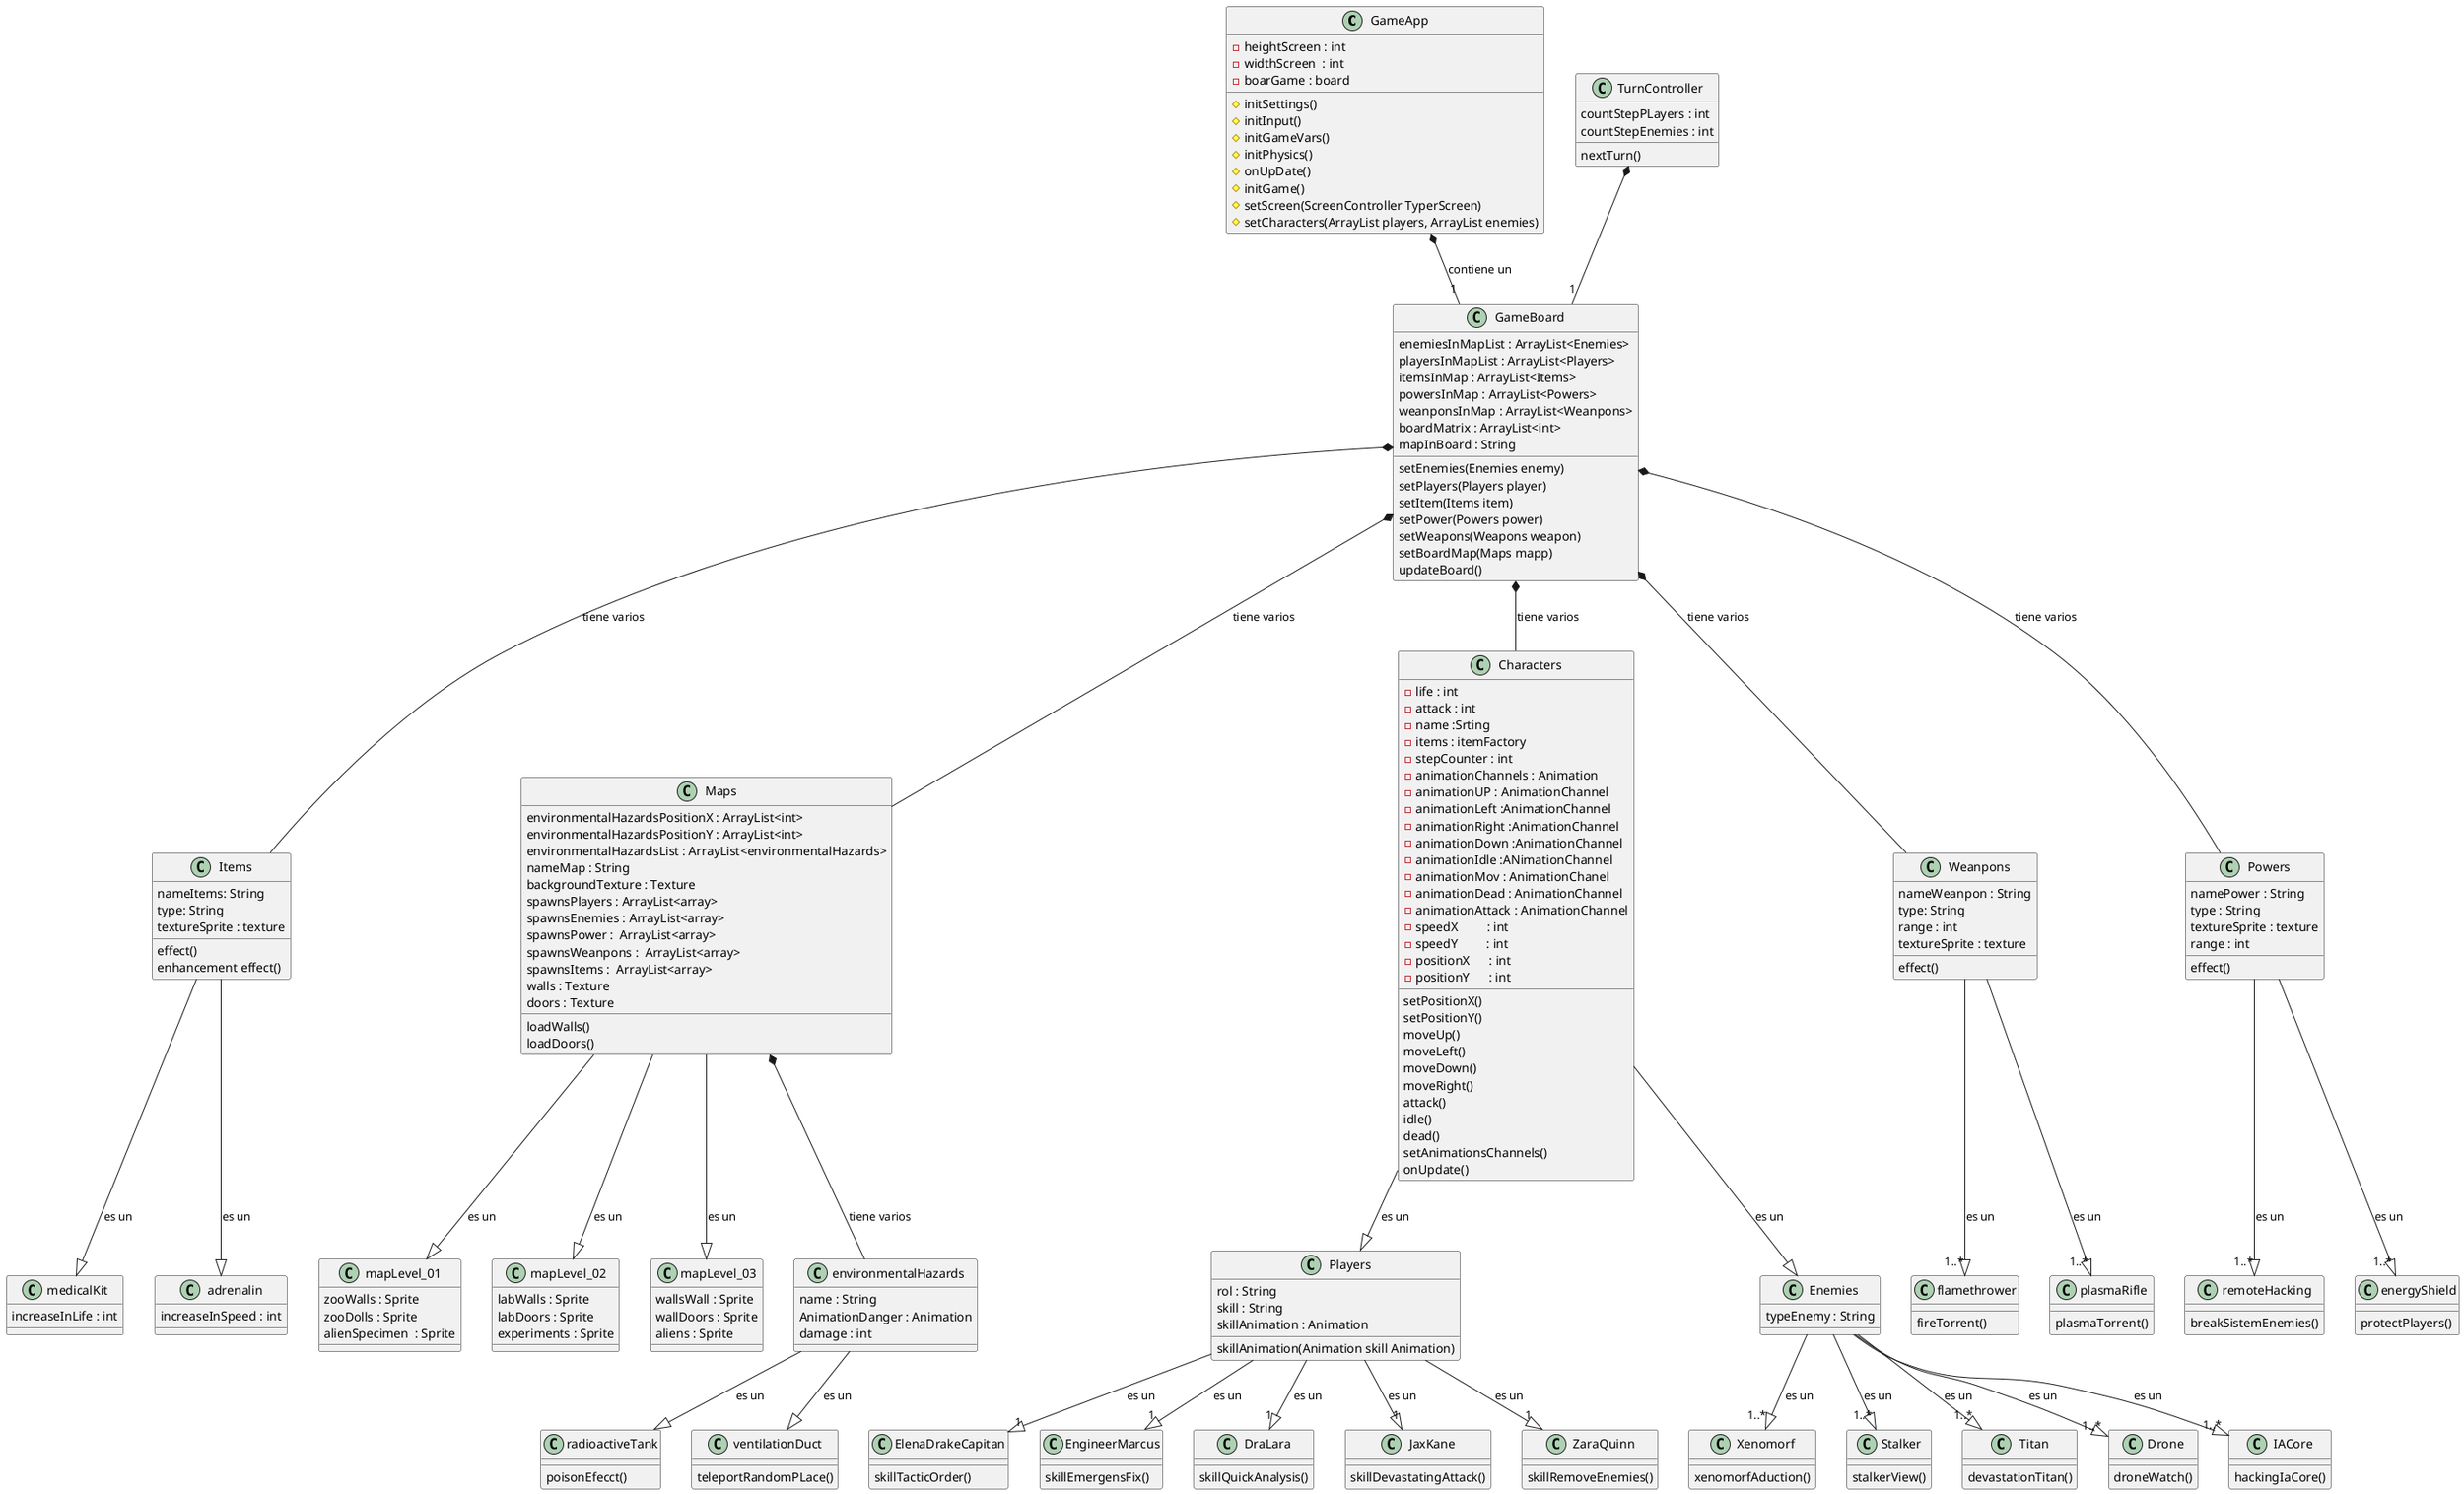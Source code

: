 @startuml

'Clase Principal que se encarga de levantar el juego
class GameApp{
    -heightScreen : int
    -widthScreen  : int
    -boarGame : board
    #initSettings()
    #initInput()
    #initGameVars()
    #initPhysics()
    #onUpDate()
    #initGame()
    #setScreen(ScreenController TyperScreen)
    #setCharacters(ArrayList players, ArrayList enemies)
}


'Clase encargada de crear items como entidades dentro del juego
class Items{
    nameItems: String
    type: String
    effect()
    textureSprite : texture
    enhancement effect()
}

class medicalKit{
    increaseInLife : int
}

class adrenalin {
    increaseInSpeed : int
}

class TurnController{
   countStepPLayers : int
   countStepEnemies : int
   nextTurn()
}

'Mapas de juego

class mapLevel_01 {
    zooWalls : Sprite
    zooDolls : Sprite
    alienSpecimen  : Sprite
}

class mapLevel_02 {
    labWalls : Sprite
    labDoors : Sprite
    experiments : Sprite
}

class mapLevel_03 {
    wallsWall : Sprite
    wallDoors : Sprite
    aliens : Sprite
}

class Maps {
    environmentalHazardsPositionX : ArrayList<int>
    environmentalHazardsPositionY : ArrayList<int>
    environmentalHazardsList : ArrayList<environmentalHazards>
    nameMap : String
    backgroundTexture : Texture
    spawnsPlayers : ArrayList<array>
    spawnsEnemies : ArrayList<array>
    spawnsPower :  ArrayList<array>
    spawnsWeanpons :  ArrayList<array>
    spawnsItems :  ArrayList<array>
    walls : Texture
    doors : Texture
    loadWalls()
    loadDoors()
}


'Enemies

class Xenomorf{
    xenomorfAduction()
}

class Stalker{
    stalkerView()
}

class Titan{
    devastationTitan()
}

class Drone{
    droneWatch()    
}

class IACore{
    hackingIaCore()
}

'players
class ElenaDrakeCapitan{
    skillTacticOrder()
}

class EngineerMarcus{
    skillEmergensFix()
}

class DraLara{
    skillQuickAnalysis()
}
 
class JaxKane{
    skillDevastatingAttack()
}

class ZaraQuinn{
    skillRemoveEnemies()
}
 
 

    
'Clase encargada de crear los atributos de cada jugador o enemigo
class Characters{
    -life : int
    -attack : int
    -name :Srting
    -items : itemFactory
    -stepCounter : int
    -animationChannels : Animation
    -animationUP : AnimationChannel
    -animationLeft :AnimationChannel
    -animationRight :AnimationChannel
    -animationDown :AnimationChannel
    -animationIdle :ANimationChannel
    -animationMov : AnimationChanel
    -animationDead : AnimationChannel
    -animationAttack : AnimationChannel
    -speedX         : int
    -speedY         : int
    -positionX      : int
    -positionY      : int
    
    setPositionX()
    setPositionY()
    moveUp()
    moveLeft()
    moveDown()
    moveRight()
    attack()
    idle()
    dead()
    setAnimationsChannels()
    onUpdate()
}

class Players{
    rol : String
    skill : String
    skillAnimation : Animation
    skillAnimation(Animation skill Animation)
}

class Enemies {
    typeEnemy : String
}



'Aramas del juego
class Weanpons {
    nameWeanpon : String
    type: String
    effect()
    range : int
    textureSprite : texture
}

class Powers{
    namePower : String
    type : String
    textureSprite : texture
    range : int
    effect()
}


class flamethrower {
    fireTorrent()
}

class plasmaRifle{
    plasmaTorrent()
}

'Poderes

class remoteHacking{
    breakSistemEnemies()
}

class energyShield {
    protectPlayers()
}

'Game Board
class GameBoard{
    enemiesInMapList : ArrayList<Enemies>
    playersInMapList : ArrayList<Players>
    itemsInMap : ArrayList<Items>
    powersInMap : ArrayList<Powers>
    weanponsInMap : ArrayList<Weanpons>
    boardMatrix : ArrayList<int>
    mapInBoard : String
    setEnemies(Enemies enemy)
    setPlayers(Players player)
    setItem(Items item)
    setPower(Powers power)
    setWeapons(Weapons weapon)
    setBoardMap(Maps mapp)
    updateBoard()
}



'Reglas de Agregacion Y Composicion

Enemies --|> "1..*" IACore : "es un"
Enemies --|> "1..*" Xenomorf : "es un"
Enemies  --|>  "1..*" Drone : "es un"
Enemies  --|> "1..*" Titan : "es un"
Enemies  --|> "1..*" Stalker : "es un"

Characters --|> Players : "es un" 
Characters --|> Enemies : "es un"

Players --|> "1" JaxKane : "es un"
Players --|>  "1" EngineerMarcus : "es un"
Players --|> "1" DraLara : "es un"
Players --|> "1" ElenaDrakeCapitan : "es un"
Players --|>  "1" ZaraQuinn : "es un"

GameApp *-- "1" GameBoard : "contiene un"

'GameBoard
GameBoard *-- Characters : "tiene varios"
GameBoard *-- Items : "tiene varios"
GameBoard *-- Weanpons : "tiene varios"
GameBoard *-- Powers: "tiene varios"
GameBoard *-- Maps : "tiene varios"
TurnController *-- "1" GameBoard 
Maps *-- environmentalHazards : "tiene varios"

class environmentalHazards {
    name : String
    AnimationDanger : Animation
    damage : int
}

class radioactiveTank {
    poisonEfecct()
}

class ventilationDuct {
    teleportRandomPLace()
}

Powers --|> "1..*" energyShield : "es un"
Powers --|> "1..*" remoteHacking : "es un"
Weanpons --|> "1..*" flamethrower : "es un"
Weanpons --|> "1..*" plasmaRifle : "es un"

Items --|> medicalKit : "es un"
Items --|> adrenalin : "es un"

environmentalHazards --|> radioactiveTank : "es un"
environmentalHazards --|> ventilationDuct : "es un"

Maps --|> mapLevel_01 : "es un"
Maps --|> mapLevel_02 : "es un"
Maps --|> mapLevel_03 : "es un"

@enduml
